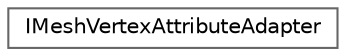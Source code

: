 digraph "Graphical Class Hierarchy"
{
 // INTERACTIVE_SVG=YES
 // LATEX_PDF_SIZE
  bgcolor="transparent";
  edge [fontname=Helvetica,fontsize=10,labelfontname=Helvetica,labelfontsize=10];
  node [fontname=Helvetica,fontsize=10,shape=box,height=0.2,width=0.4];
  rankdir="LR";
  Node0 [id="Node000000",label="IMeshVertexAttributeAdapter",height=0.2,width=0.4,color="grey40", fillcolor="white", style="filled",URL="$dd/dc0/classIMeshVertexAttributeAdapter.html",tooltip="Abstract interface to a single-channel indexed floating-point attribute."];
}
